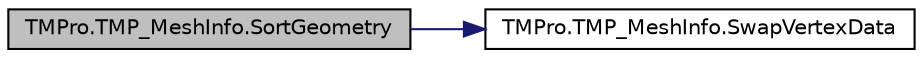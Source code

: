 digraph "TMPro.TMP_MeshInfo.SortGeometry"
{
 // LATEX_PDF_SIZE
  edge [fontname="Helvetica",fontsize="10",labelfontname="Helvetica",labelfontsize="10"];
  node [fontname="Helvetica",fontsize="10",shape=record];
  rankdir="LR";
  Node1 [label="TMPro.TMP_MeshInfo.SortGeometry",height=0.2,width=0.4,color="black", fillcolor="grey75", style="filled", fontcolor="black",tooltip="Function to rearrange the quads of the text object to change their rendering order."];
  Node1 -> Node2 [color="midnightblue",fontsize="10",style="solid",fontname="Helvetica"];
  Node2 [label="TMPro.TMP_MeshInfo.SwapVertexData",height=0.2,width=0.4,color="black", fillcolor="white", style="filled",URL="$struct_t_m_pro_1_1_t_m_p___mesh_info.html#aea0d76fdcacdb531d31b168575444c2a",tooltip="Method to swap the vertex attributes between src and dst quads."];
}
